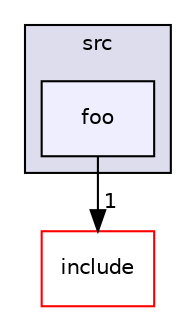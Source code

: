 digraph "/home/runner/work/template-cmake-project/template-cmake-project/src/foo" {
  compound=true
  node [ fontsize="10", fontname="Helvetica"];
  edge [ labelfontsize="10", labelfontname="Helvetica"];
  subgraph clusterdir_68267d1309a1af8e8297ef4c3efbcdba {
    graph [ bgcolor="#ddddee", pencolor="black", label="src" fontname="Helvetica", fontsize="10", URL="dir_68267d1309a1af8e8297ef4c3efbcdba.html"]
  dir_97ad83a8c99cd02dc7c96faabd2cafb3 [shape=box, label="foo", style="filled", fillcolor="#eeeeff", pencolor="black", URL="dir_97ad83a8c99cd02dc7c96faabd2cafb3.html"];
  }
  dir_d44c64559bbebec7f509842c48db8b23 [shape=box label="include" fillcolor="white" style="filled" color="red" URL="dir_d44c64559bbebec7f509842c48db8b23.html"];
  dir_97ad83a8c99cd02dc7c96faabd2cafb3->dir_d44c64559bbebec7f509842c48db8b23 [headlabel="1", labeldistance=1.5 headhref="dir_000006_000002.html"];
}
